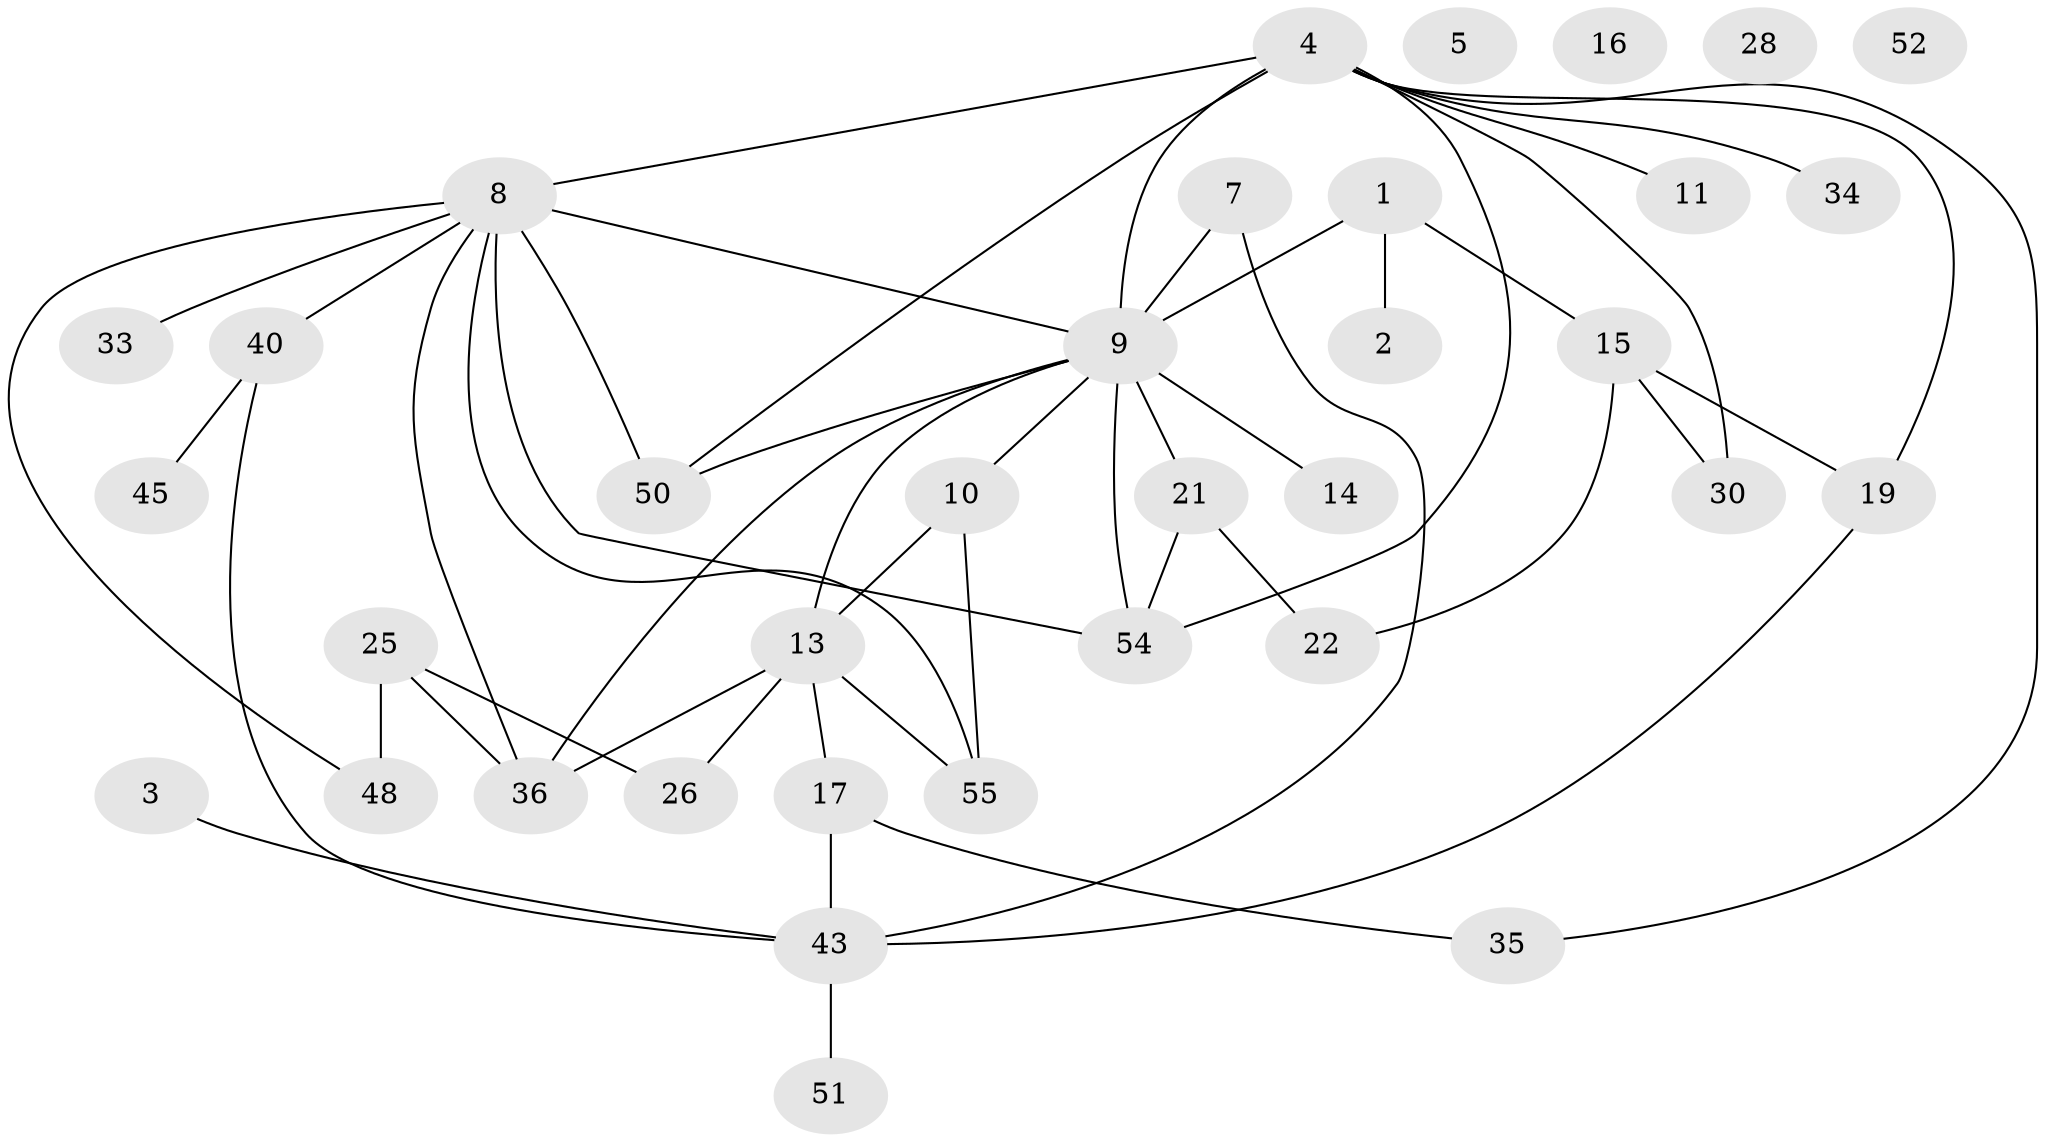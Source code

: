 // original degree distribution, {3: 0.3380281690140845, 1: 0.15492957746478872, 0: 0.056338028169014086, 4: 0.09859154929577464, 2: 0.28169014084507044, 7: 0.04225352112676056, 5: 0.028169014084507043}
// Generated by graph-tools (version 1.1) at 2025/13/03/09/25 04:13:10]
// undirected, 35 vertices, 50 edges
graph export_dot {
graph [start="1"]
  node [color=gray90,style=filled];
  1;
  2;
  3 [super="+65"];
  4 [super="+39+29+6"];
  5;
  7;
  8 [super="+60+27"];
  9 [super="+42+44+63"];
  10;
  11 [super="+12"];
  13 [super="+57"];
  14 [super="+20"];
  15 [super="+61+32"];
  16;
  17 [super="+23"];
  19;
  21;
  22;
  25 [super="+49"];
  26;
  28;
  30 [super="+31"];
  33;
  34;
  35;
  36 [super="+64"];
  40 [super="+70+53"];
  43 [super="+58+67"];
  45;
  48;
  50;
  51 [super="+56"];
  52;
  54 [super="+71"];
  55;
  1 -- 2;
  1 -- 15;
  1 -- 9;
  3 -- 43;
  4 -- 8 [weight=2];
  4 -- 19;
  4 -- 11;
  4 -- 9 [weight=3];
  4 -- 34;
  4 -- 35;
  4 -- 50;
  4 -- 54;
  4 -- 30;
  7 -- 9;
  7 -- 43;
  8 -- 33;
  8 -- 48;
  8 -- 50;
  8 -- 55;
  8 -- 9;
  8 -- 36;
  8 -- 54;
  8 -- 40;
  9 -- 50;
  9 -- 14;
  9 -- 10;
  9 -- 36;
  9 -- 13;
  9 -- 21;
  9 -- 54;
  10 -- 55;
  10 -- 13;
  13 -- 55;
  13 -- 36;
  13 -- 17;
  13 -- 26;
  15 -- 19;
  15 -- 22;
  15 -- 30;
  17 -- 43;
  17 -- 35;
  19 -- 43;
  21 -- 22;
  21 -- 54;
  25 -- 36;
  25 -- 48;
  25 -- 26;
  40 -- 43;
  40 -- 45;
  43 -- 51;
}
